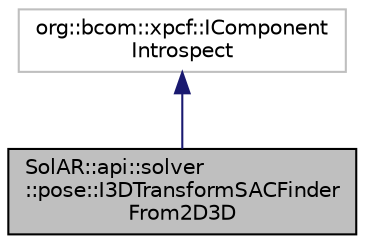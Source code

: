 digraph "SolAR::api::solver::pose::I3DTransformSACFinderFrom2D3D"
{
 // LATEX_PDF_SIZE
  edge [fontname="Helvetica",fontsize="10",labelfontname="Helvetica",labelfontsize="10"];
  node [fontname="Helvetica",fontsize="10",shape=record];
  Node1 [label="SolAR::api::solver\l::pose::I3DTransformSACFinder\lFrom2D3D",height=0.2,width=0.4,color="black", fillcolor="grey75", style="filled", fontcolor="black",tooltip="Finds the 3D transform of 2D-3D points correspondences with a SAmple Consensus. UUID: 8dd889c5-e8e6-4..."];
  Node2 -> Node1 [dir="back",color="midnightblue",fontsize="10",style="solid",fontname="Helvetica"];
  Node2 [label="org::bcom::xpcf::IComponent\lIntrospect",height=0.2,width=0.4,color="grey75", fillcolor="white", style="filled",tooltip=" "];
}
